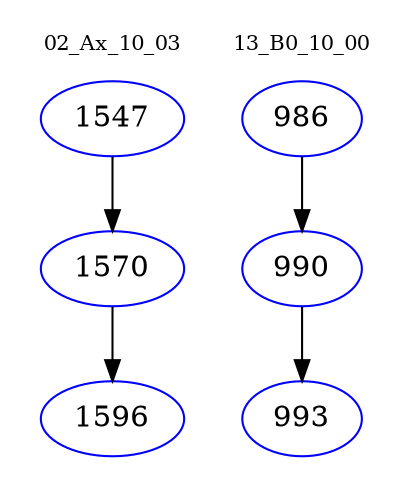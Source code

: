 digraph{
subgraph cluster_0 {
color = white
label = "02_Ax_10_03";
fontsize=10;
T0_1547 [label="1547", color="blue"]
T0_1547 -> T0_1570 [color="black"]
T0_1570 [label="1570", color="blue"]
T0_1570 -> T0_1596 [color="black"]
T0_1596 [label="1596", color="blue"]
}
subgraph cluster_1 {
color = white
label = "13_B0_10_00";
fontsize=10;
T1_986 [label="986", color="blue"]
T1_986 -> T1_990 [color="black"]
T1_990 [label="990", color="blue"]
T1_990 -> T1_993 [color="black"]
T1_993 [label="993", color="blue"]
}
}

